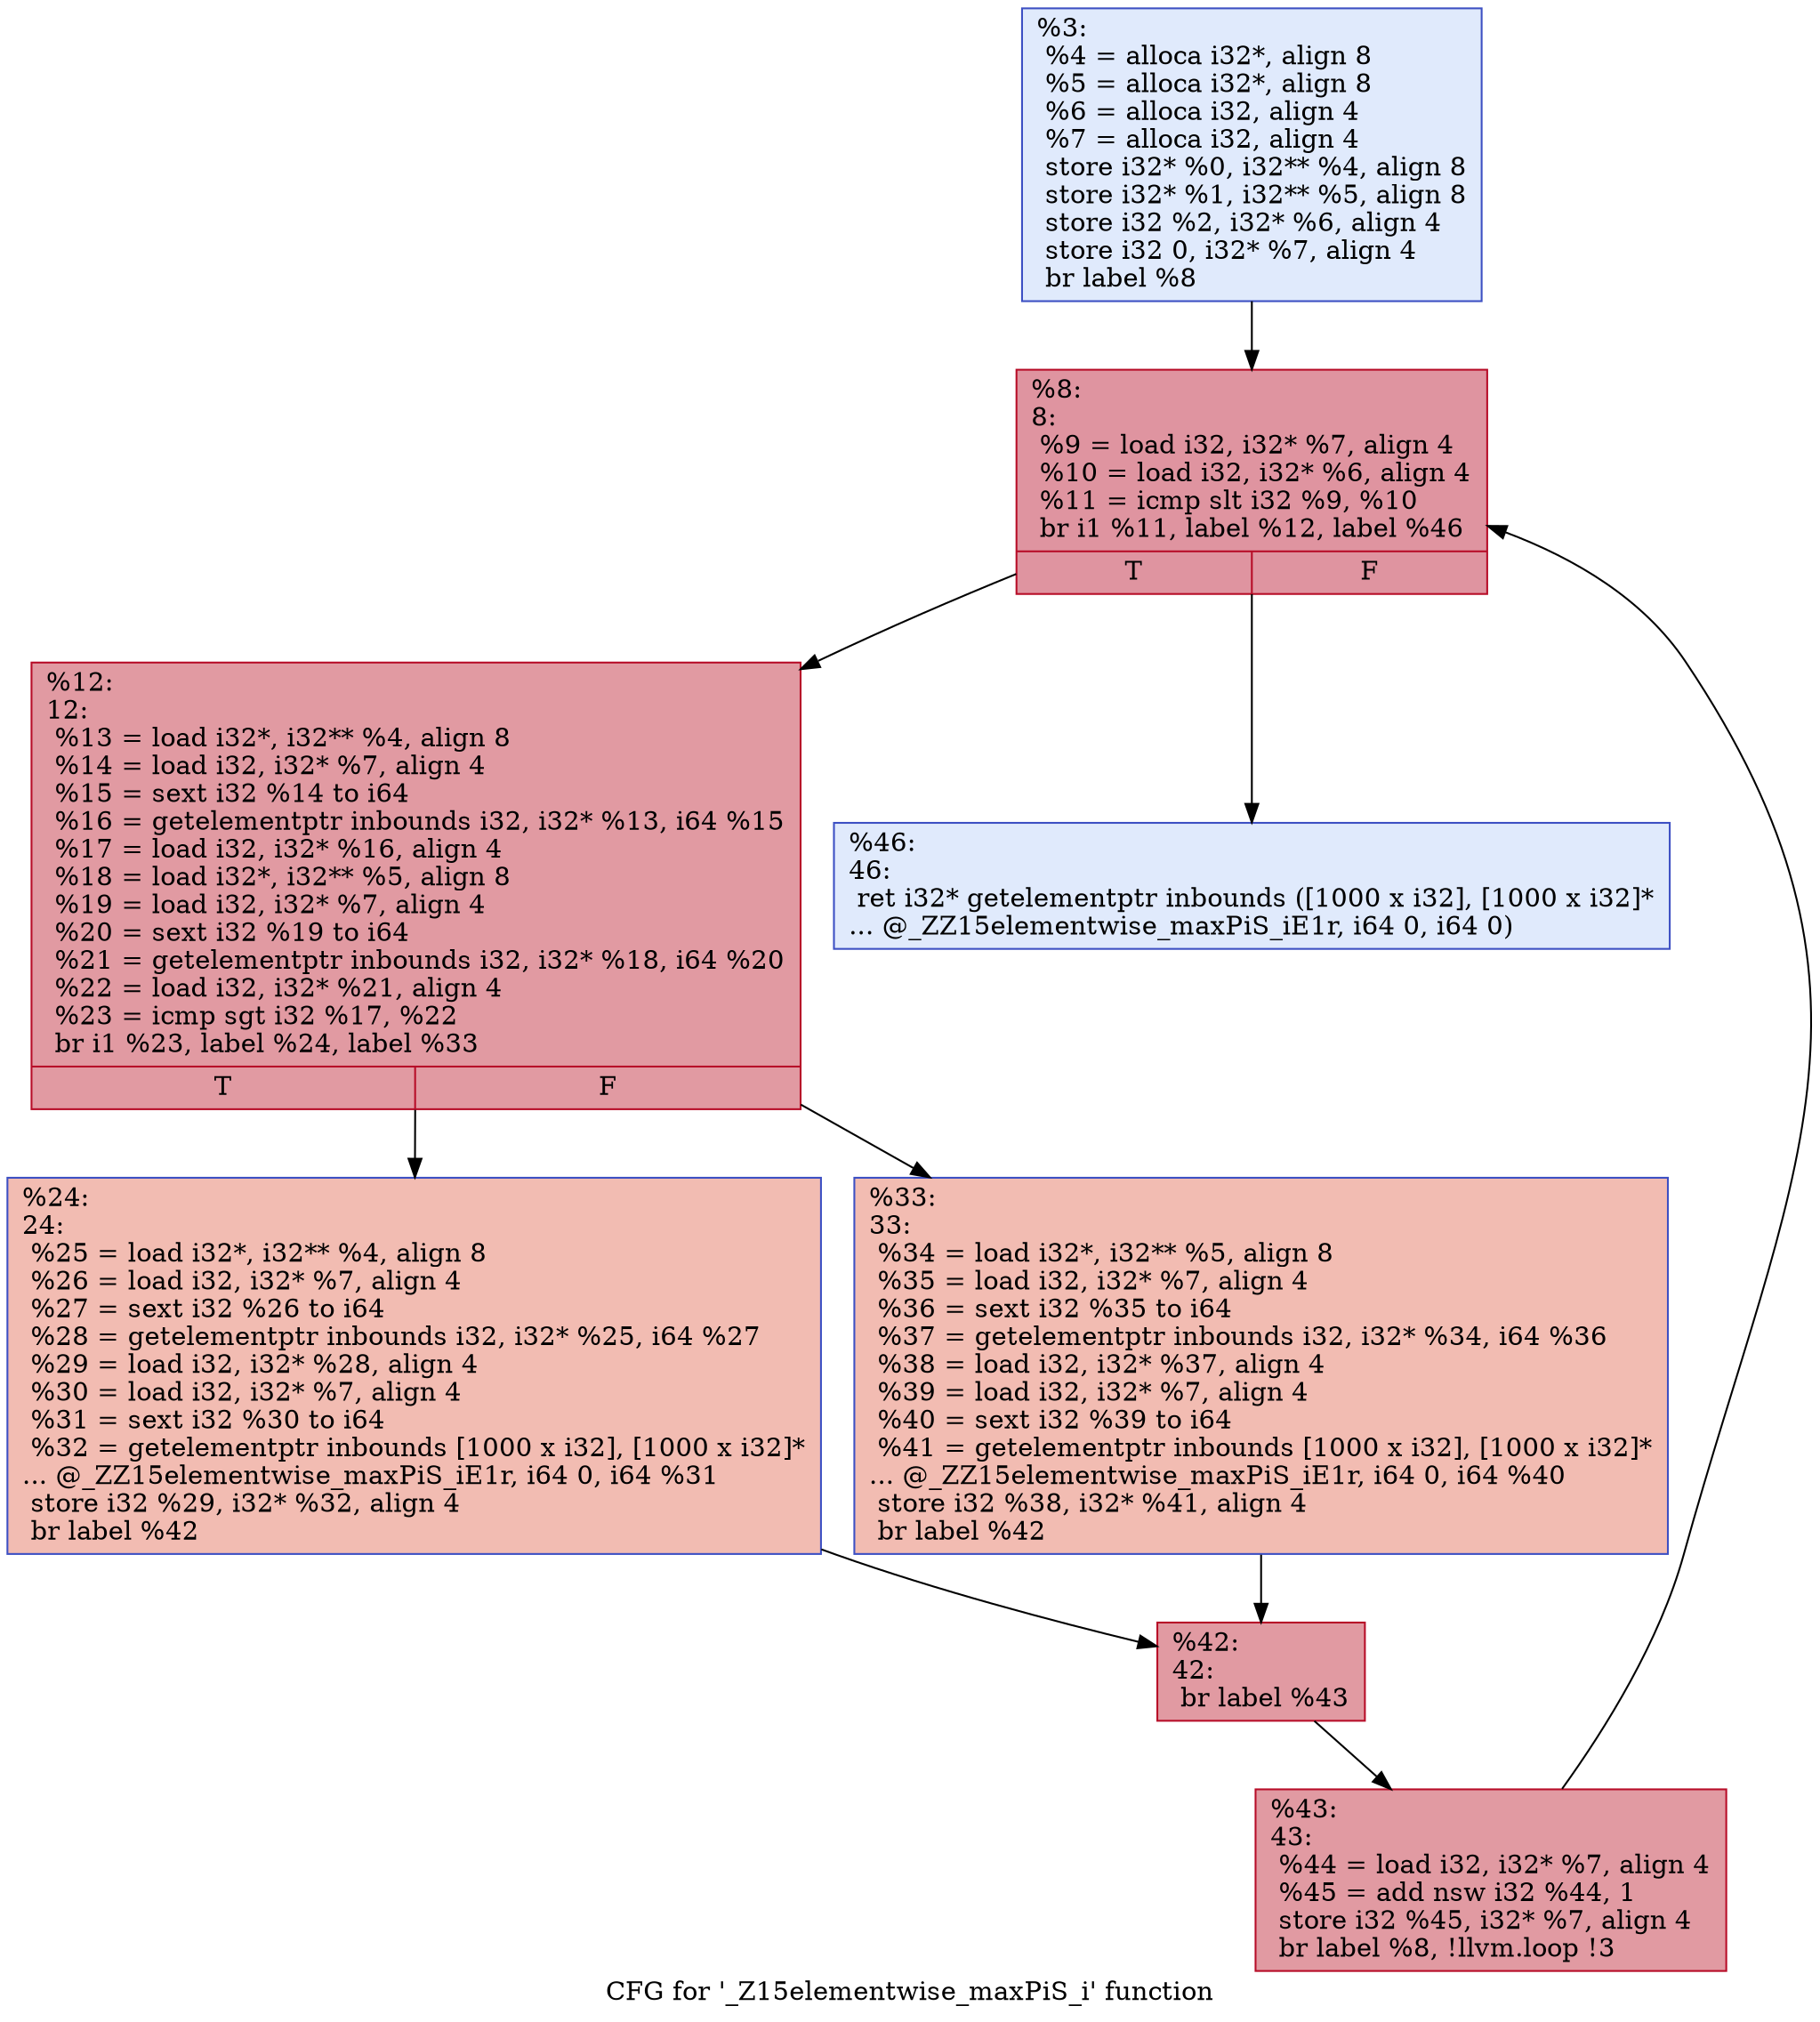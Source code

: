 digraph "CFG for '_Z15elementwise_maxPiS_i' function" {
	label="CFG for '_Z15elementwise_maxPiS_i' function";

	1 [shape=record,color="#3d50c3ff", style=filled, fillcolor="#b9d0f970",label="{%3:\l  %4 = alloca i32*, align 8\l  %5 = alloca i32*, align 8\l  %6 = alloca i32, align 4\l  %7 = alloca i32, align 4\l  store i32* %0, i32** %4, align 8\l  store i32* %1, i32** %5, align 8\l  store i32 %2, i32* %6, align 4\l  store i32 0, i32* %7, align 4\l  br label %8\l}"];
	1 -> 2;
	2 [shape=record,color="#b70d28ff", style=filled, fillcolor="#b70d2870",label="{%8:\l8:                                                \l  %9 = load i32, i32* %7, align 4\l  %10 = load i32, i32* %6, align 4\l  %11 = icmp slt i32 %9, %10\l  br i1 %11, label %12, label %46\l|{<s0>T|<s1>F}}"];
	2 -> 3;
	2 -> 4;
	3 [shape=record,color="#b70d28ff", style=filled, fillcolor="#bb1b2c70",label="{%12:\l12:                                               \l  %13 = load i32*, i32** %4, align 8\l  %14 = load i32, i32* %7, align 4\l  %15 = sext i32 %14 to i64\l  %16 = getelementptr inbounds i32, i32* %13, i64 %15\l  %17 = load i32, i32* %16, align 4\l  %18 = load i32*, i32** %5, align 8\l  %19 = load i32, i32* %7, align 4\l  %20 = sext i32 %19 to i64\l  %21 = getelementptr inbounds i32, i32* %18, i64 %20\l  %22 = load i32, i32* %21, align 4\l  %23 = icmp sgt i32 %17, %22\l  br i1 %23, label %24, label %33\l|{<s0>T|<s1>F}}"];
	3 -> 5;
	3 -> 6;
	5 [shape=record,color="#3d50c3ff", style=filled, fillcolor="#e1675170",label="{%24:\l24:                                               \l  %25 = load i32*, i32** %4, align 8\l  %26 = load i32, i32* %7, align 4\l  %27 = sext i32 %26 to i64\l  %28 = getelementptr inbounds i32, i32* %25, i64 %27\l  %29 = load i32, i32* %28, align 4\l  %30 = load i32, i32* %7, align 4\l  %31 = sext i32 %30 to i64\l  %32 = getelementptr inbounds [1000 x i32], [1000 x i32]*\l... @_ZZ15elementwise_maxPiS_iE1r, i64 0, i64 %31\l  store i32 %29, i32* %32, align 4\l  br label %42\l}"];
	5 -> 7;
	6 [shape=record,color="#3d50c3ff", style=filled, fillcolor="#e1675170",label="{%33:\l33:                                               \l  %34 = load i32*, i32** %5, align 8\l  %35 = load i32, i32* %7, align 4\l  %36 = sext i32 %35 to i64\l  %37 = getelementptr inbounds i32, i32* %34, i64 %36\l  %38 = load i32, i32* %37, align 4\l  %39 = load i32, i32* %7, align 4\l  %40 = sext i32 %39 to i64\l  %41 = getelementptr inbounds [1000 x i32], [1000 x i32]*\l... @_ZZ15elementwise_maxPiS_iE1r, i64 0, i64 %40\l  store i32 %38, i32* %41, align 4\l  br label %42\l}"];
	6 -> 7;
	7 [shape=record,color="#b70d28ff", style=filled, fillcolor="#bb1b2c70",label="{%42:\l42:                                               \l  br label %43\l}"];
	7 -> 8;
	8 [shape=record,color="#b70d28ff", style=filled, fillcolor="#bb1b2c70",label="{%43:\l43:                                               \l  %44 = load i32, i32* %7, align 4\l  %45 = add nsw i32 %44, 1\l  store i32 %45, i32* %7, align 4\l  br label %8, !llvm.loop !3\l}"];
	8 -> 2;
	4 [shape=record,color="#3d50c3ff", style=filled, fillcolor="#b9d0f970",label="{%46:\l46:                                               \l  ret i32* getelementptr inbounds ([1000 x i32], [1000 x i32]*\l... @_ZZ15elementwise_maxPiS_iE1r, i64 0, i64 0)\l}"];
}
